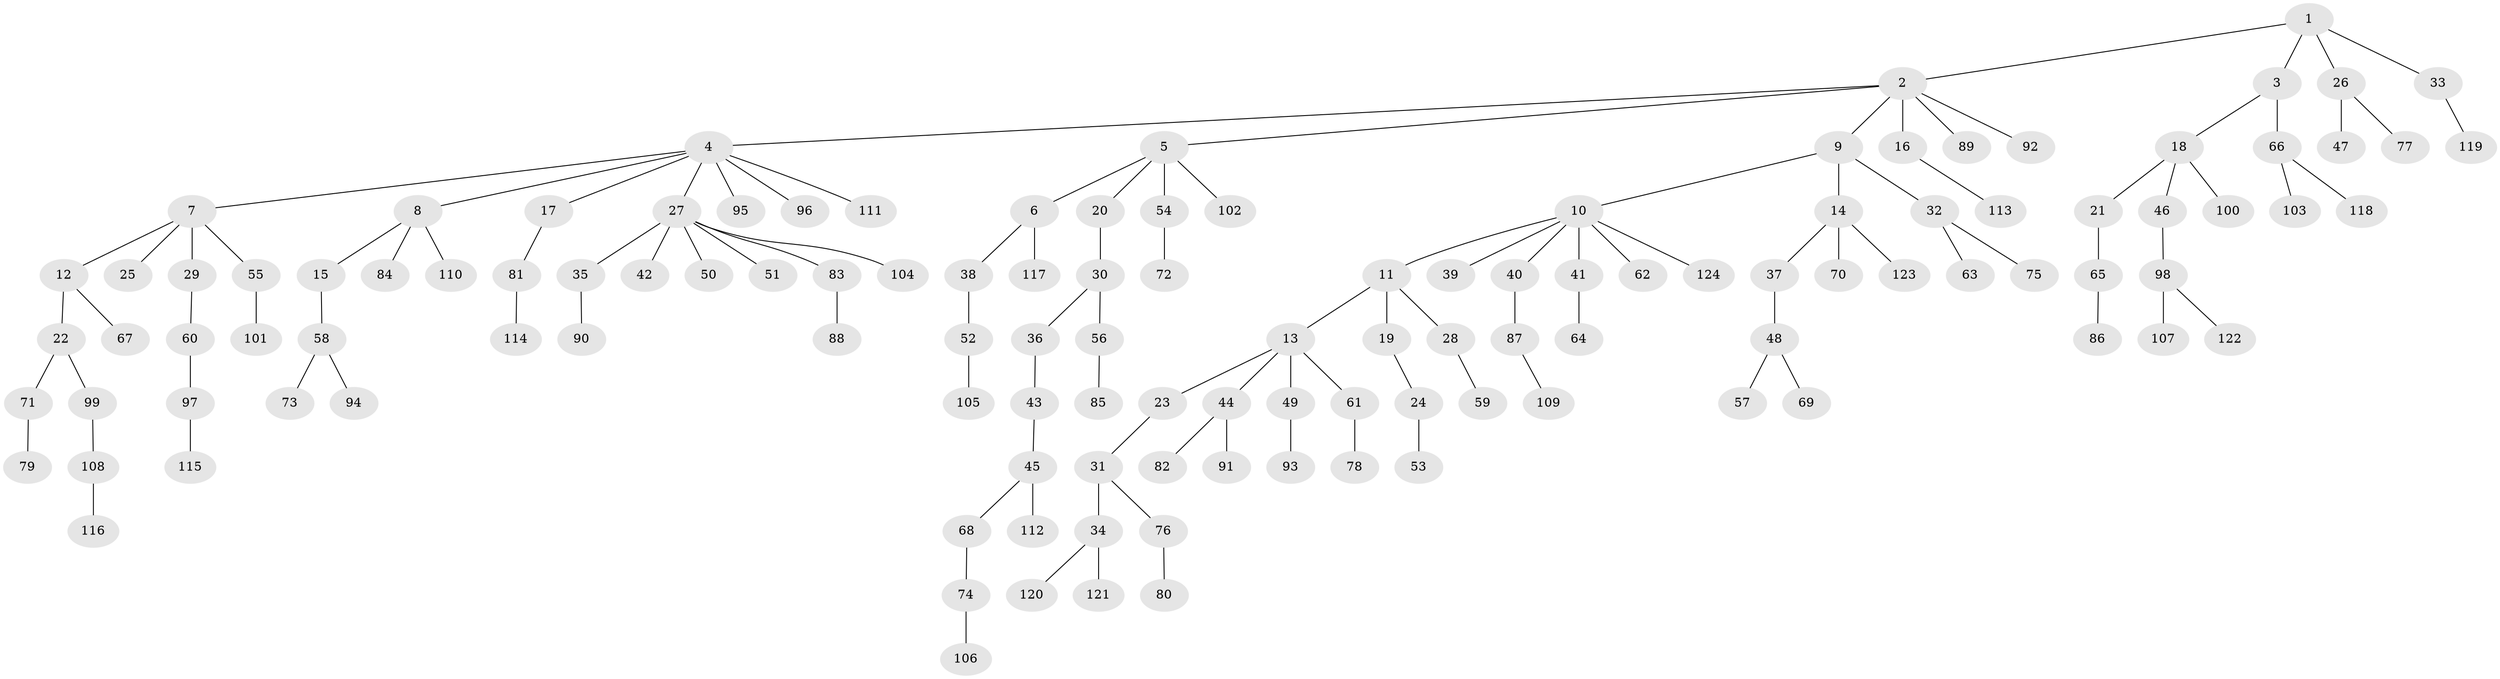 // coarse degree distribution, {9: 0.016129032258064516, 5: 0.04838709677419355, 8: 0.016129032258064516, 3: 0.06451612903225806, 4: 0.04838709677419355, 2: 0.16129032258064516, 7: 0.016129032258064516, 1: 0.6290322580645161}
// Generated by graph-tools (version 1.1) at 2025/19/03/04/25 18:19:25]
// undirected, 124 vertices, 123 edges
graph export_dot {
graph [start="1"]
  node [color=gray90,style=filled];
  1;
  2;
  3;
  4;
  5;
  6;
  7;
  8;
  9;
  10;
  11;
  12;
  13;
  14;
  15;
  16;
  17;
  18;
  19;
  20;
  21;
  22;
  23;
  24;
  25;
  26;
  27;
  28;
  29;
  30;
  31;
  32;
  33;
  34;
  35;
  36;
  37;
  38;
  39;
  40;
  41;
  42;
  43;
  44;
  45;
  46;
  47;
  48;
  49;
  50;
  51;
  52;
  53;
  54;
  55;
  56;
  57;
  58;
  59;
  60;
  61;
  62;
  63;
  64;
  65;
  66;
  67;
  68;
  69;
  70;
  71;
  72;
  73;
  74;
  75;
  76;
  77;
  78;
  79;
  80;
  81;
  82;
  83;
  84;
  85;
  86;
  87;
  88;
  89;
  90;
  91;
  92;
  93;
  94;
  95;
  96;
  97;
  98;
  99;
  100;
  101;
  102;
  103;
  104;
  105;
  106;
  107;
  108;
  109;
  110;
  111;
  112;
  113;
  114;
  115;
  116;
  117;
  118;
  119;
  120;
  121;
  122;
  123;
  124;
  1 -- 2;
  1 -- 3;
  1 -- 26;
  1 -- 33;
  2 -- 4;
  2 -- 5;
  2 -- 9;
  2 -- 16;
  2 -- 89;
  2 -- 92;
  3 -- 18;
  3 -- 66;
  4 -- 7;
  4 -- 8;
  4 -- 17;
  4 -- 27;
  4 -- 95;
  4 -- 96;
  4 -- 111;
  5 -- 6;
  5 -- 20;
  5 -- 54;
  5 -- 102;
  6 -- 38;
  6 -- 117;
  7 -- 12;
  7 -- 25;
  7 -- 29;
  7 -- 55;
  8 -- 15;
  8 -- 84;
  8 -- 110;
  9 -- 10;
  9 -- 14;
  9 -- 32;
  10 -- 11;
  10 -- 39;
  10 -- 40;
  10 -- 41;
  10 -- 62;
  10 -- 124;
  11 -- 13;
  11 -- 19;
  11 -- 28;
  12 -- 22;
  12 -- 67;
  13 -- 23;
  13 -- 44;
  13 -- 49;
  13 -- 61;
  14 -- 37;
  14 -- 70;
  14 -- 123;
  15 -- 58;
  16 -- 113;
  17 -- 81;
  18 -- 21;
  18 -- 46;
  18 -- 100;
  19 -- 24;
  20 -- 30;
  21 -- 65;
  22 -- 71;
  22 -- 99;
  23 -- 31;
  24 -- 53;
  26 -- 47;
  26 -- 77;
  27 -- 35;
  27 -- 42;
  27 -- 50;
  27 -- 51;
  27 -- 83;
  27 -- 104;
  28 -- 59;
  29 -- 60;
  30 -- 36;
  30 -- 56;
  31 -- 34;
  31 -- 76;
  32 -- 63;
  32 -- 75;
  33 -- 119;
  34 -- 120;
  34 -- 121;
  35 -- 90;
  36 -- 43;
  37 -- 48;
  38 -- 52;
  40 -- 87;
  41 -- 64;
  43 -- 45;
  44 -- 82;
  44 -- 91;
  45 -- 68;
  45 -- 112;
  46 -- 98;
  48 -- 57;
  48 -- 69;
  49 -- 93;
  52 -- 105;
  54 -- 72;
  55 -- 101;
  56 -- 85;
  58 -- 73;
  58 -- 94;
  60 -- 97;
  61 -- 78;
  65 -- 86;
  66 -- 103;
  66 -- 118;
  68 -- 74;
  71 -- 79;
  74 -- 106;
  76 -- 80;
  81 -- 114;
  83 -- 88;
  87 -- 109;
  97 -- 115;
  98 -- 107;
  98 -- 122;
  99 -- 108;
  108 -- 116;
}
